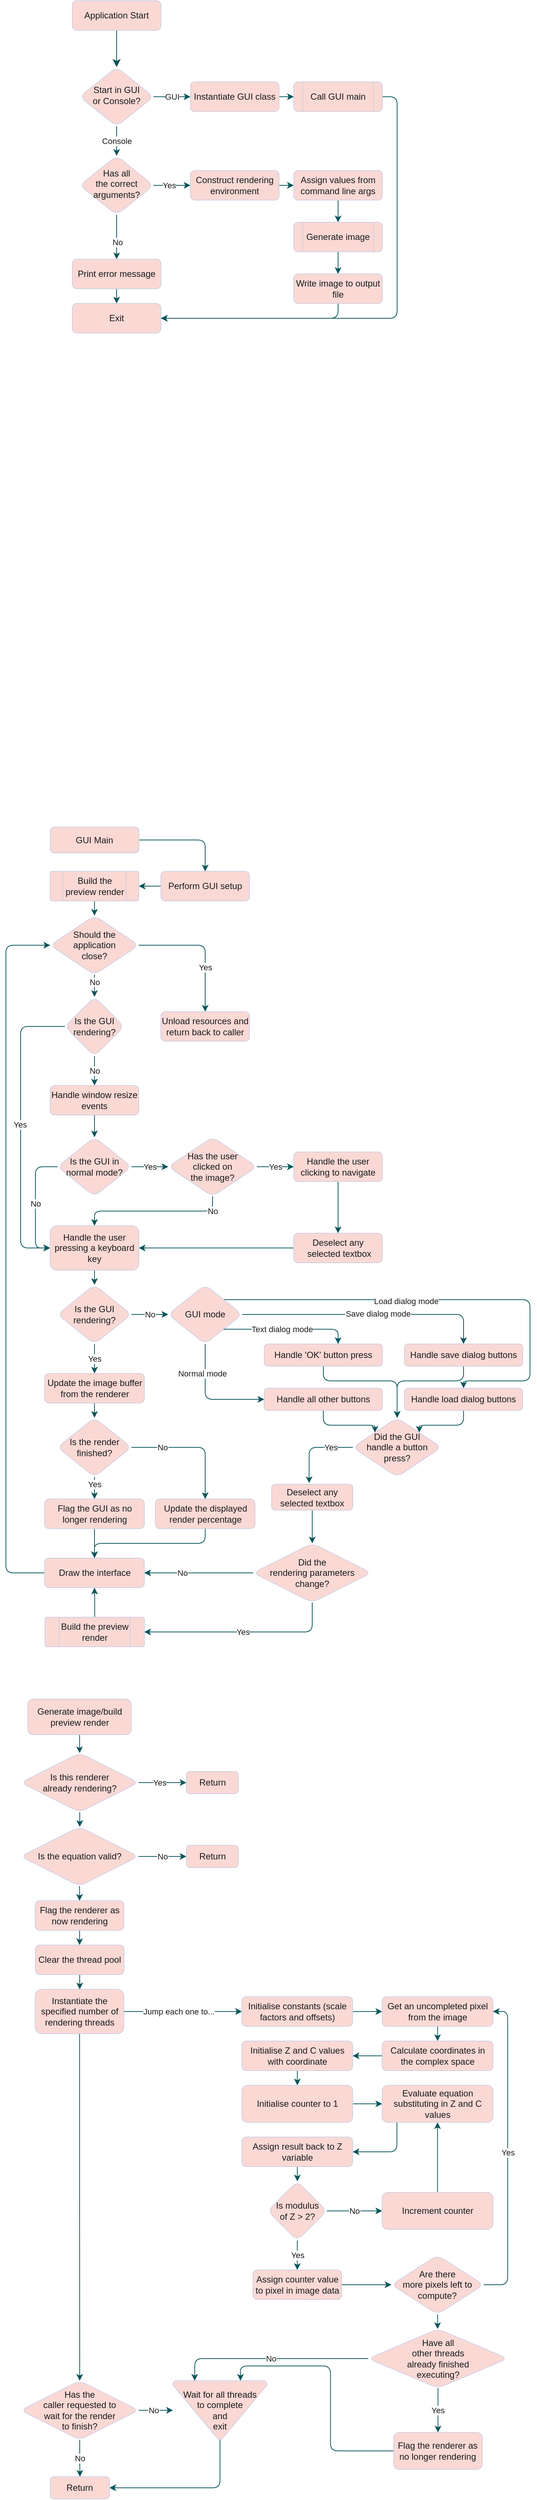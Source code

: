 <mxfile version="16.5.1" type="device"><diagram id="C5RBs43oDa-KdzZeNtuy" name="Page-1"><mxGraphModel dx="2004" dy="1704" grid="1" gridSize="10" guides="1" tooltips="1" connect="1" arrows="1" fold="1" page="1" pageScale="1" pageWidth="827" pageHeight="1169" math="0" shadow="0"><root><mxCell id="WIyWlLk6GJQsqaUBKTNV-0"/><mxCell id="WIyWlLk6GJQsqaUBKTNV-1" parent="WIyWlLk6GJQsqaUBKTNV-0"/><mxCell id="WIyWlLk6GJQsqaUBKTNV-2" value="" style="rounded=1;html=1;jettySize=auto;orthogonalLoop=1;fontSize=11;endArrow=classic;endFill=1;endSize=8;strokeWidth=1;shadow=0;labelBackgroundColor=none;edgeStyle=orthogonalEdgeStyle;strokeColor=#09555B;fontColor=#1A1A1A;" parent="WIyWlLk6GJQsqaUBKTNV-1" source="WIyWlLk6GJQsqaUBKTNV-3" target="WIyWlLk6GJQsqaUBKTNV-6" edge="1"><mxGeometry relative="1" as="geometry"/></mxCell><mxCell id="WIyWlLk6GJQsqaUBKTNV-3" value="Application Start" style="rounded=1;whiteSpace=wrap;html=1;fontSize=12;glass=0;strokeWidth=1;shadow=0;fillColor=#FAD9D5;strokeColor=#D0CEE2;fontColor=#1A1A1A;" parent="WIyWlLk6GJQsqaUBKTNV-1" vertex="1"><mxGeometry x="160" y="80" width="120" height="40" as="geometry"/></mxCell><mxCell id="x-4yM3eB0JK75DPWQxUd-196" value="Console" style="edgeStyle=orthogonalEdgeStyle;rounded=1;orthogonalLoop=1;jettySize=auto;html=1;fontColor=#1A1A1A;endArrow=classic;endFill=1;strokeColor=#09555B;" edge="1" parent="WIyWlLk6GJQsqaUBKTNV-1" source="WIyWlLk6GJQsqaUBKTNV-6" target="WIyWlLk6GJQsqaUBKTNV-10"><mxGeometry relative="1" as="geometry"/></mxCell><mxCell id="x-4yM3eB0JK75DPWQxUd-197" value="GUI" style="edgeStyle=orthogonalEdgeStyle;rounded=1;orthogonalLoop=1;jettySize=auto;html=1;fontColor=#1A1A1A;endArrow=classic;endFill=1;strokeColor=#09555B;" edge="1" parent="WIyWlLk6GJQsqaUBKTNV-1" source="WIyWlLk6GJQsqaUBKTNV-6" target="WIyWlLk6GJQsqaUBKTNV-7"><mxGeometry relative="1" as="geometry"/></mxCell><mxCell id="WIyWlLk6GJQsqaUBKTNV-6" value="Start in GUI&lt;br&gt;or Console?" style="rhombus;whiteSpace=wrap;html=1;shadow=0;fontFamily=Helvetica;fontSize=12;align=center;strokeWidth=1;spacing=6;spacingTop=-4;fillColor=#FAD9D5;strokeColor=#D0CEE2;fontColor=#1A1A1A;rounded=1;" parent="WIyWlLk6GJQsqaUBKTNV-1" vertex="1"><mxGeometry x="170" y="170" width="100" height="80" as="geometry"/></mxCell><mxCell id="5saQnNZ15889GfvvJSTu-20" value="" style="edgeStyle=orthogonalEdgeStyle;rounded=1;orthogonalLoop=1;jettySize=auto;html=1;strokeColor=#09555B;fontColor=#1A1A1A;" parent="WIyWlLk6GJQsqaUBKTNV-1" source="WIyWlLk6GJQsqaUBKTNV-7" target="5saQnNZ15889GfvvJSTu-17" edge="1"><mxGeometry relative="1" as="geometry"/></mxCell><mxCell id="WIyWlLk6GJQsqaUBKTNV-7" value="Instantiate GUI class" style="rounded=1;whiteSpace=wrap;html=1;fontSize=12;glass=0;strokeWidth=1;shadow=0;fillColor=#FAD9D5;strokeColor=#D0CEE2;fontColor=#1A1A1A;" parent="WIyWlLk6GJQsqaUBKTNV-1" vertex="1"><mxGeometry x="320" y="190" width="120" height="40" as="geometry"/></mxCell><mxCell id="x-4yM3eB0JK75DPWQxUd-198" value="" style="edgeStyle=orthogonalEdgeStyle;rounded=1;orthogonalLoop=1;jettySize=auto;html=1;fontColor=#1A1A1A;endArrow=classic;endFill=1;strokeColor=#09555B;" edge="1" parent="WIyWlLk6GJQsqaUBKTNV-1" source="WIyWlLk6GJQsqaUBKTNV-10" target="WIyWlLk6GJQsqaUBKTNV-12"><mxGeometry relative="1" as="geometry"/></mxCell><mxCell id="x-4yM3eB0JK75DPWQxUd-199" value="Yes" style="edgeLabel;html=1;align=center;verticalAlign=middle;resizable=0;points=[];fontColor=#1A1A1A;" vertex="1" connectable="0" parent="x-4yM3eB0JK75DPWQxUd-198"><mxGeometry x="-0.336" y="-1" relative="1" as="geometry"><mxPoint x="4" y="-1" as="offset"/></mxGeometry></mxCell><mxCell id="x-4yM3eB0JK75DPWQxUd-200" value="" style="edgeStyle=orthogonalEdgeStyle;rounded=1;orthogonalLoop=1;jettySize=auto;html=1;fontColor=#1A1A1A;endArrow=classic;endFill=1;strokeColor=#09555B;" edge="1" parent="WIyWlLk6GJQsqaUBKTNV-1" source="WIyWlLk6GJQsqaUBKTNV-10" target="WIyWlLk6GJQsqaUBKTNV-11"><mxGeometry relative="1" as="geometry"/></mxCell><mxCell id="x-4yM3eB0JK75DPWQxUd-201" value="No" style="edgeLabel;html=1;align=center;verticalAlign=middle;resizable=0;points=[];fontColor=#1A1A1A;" vertex="1" connectable="0" parent="x-4yM3eB0JK75DPWQxUd-200"><mxGeometry x="0.223" y="1" relative="1" as="geometry"><mxPoint as="offset"/></mxGeometry></mxCell><mxCell id="WIyWlLk6GJQsqaUBKTNV-10" value="Has all &lt;br&gt;the correct arguments?" style="rhombus;whiteSpace=wrap;html=1;shadow=0;fontFamily=Helvetica;fontSize=12;align=center;strokeWidth=1;spacing=6;spacingTop=-4;fillColor=#FAD9D5;strokeColor=#D0CEE2;fontColor=#1A1A1A;rounded=1;" parent="WIyWlLk6GJQsqaUBKTNV-1" vertex="1"><mxGeometry x="170" y="290" width="100" height="80" as="geometry"/></mxCell><mxCell id="5saQnNZ15889GfvvJSTu-1" value="" style="edgeStyle=orthogonalEdgeStyle;rounded=1;orthogonalLoop=1;jettySize=auto;html=1;strokeColor=#09555B;fontColor=#1A1A1A;" parent="WIyWlLk6GJQsqaUBKTNV-1" source="WIyWlLk6GJQsqaUBKTNV-11" target="5saQnNZ15889GfvvJSTu-0" edge="1"><mxGeometry relative="1" as="geometry"/></mxCell><mxCell id="WIyWlLk6GJQsqaUBKTNV-11" value="Print error message" style="rounded=1;whiteSpace=wrap;html=1;fontSize=12;glass=0;strokeWidth=1;shadow=0;fillColor=#FAD9D5;strokeColor=#D0CEE2;fontColor=#1A1A1A;" parent="WIyWlLk6GJQsqaUBKTNV-1" vertex="1"><mxGeometry x="160" y="430" width="120" height="40" as="geometry"/></mxCell><mxCell id="5saQnNZ15889GfvvJSTu-8" value="" style="edgeStyle=orthogonalEdgeStyle;rounded=1;orthogonalLoop=1;jettySize=auto;html=1;strokeColor=#09555B;fontColor=#1A1A1A;" parent="WIyWlLk6GJQsqaUBKTNV-1" source="WIyWlLk6GJQsqaUBKTNV-12" target="5saQnNZ15889GfvvJSTu-7" edge="1"><mxGeometry relative="1" as="geometry"/></mxCell><mxCell id="WIyWlLk6GJQsqaUBKTNV-12" value="Construct rendering environment" style="rounded=1;whiteSpace=wrap;html=1;fontSize=12;glass=0;strokeWidth=1;shadow=0;fillColor=#FAD9D5;strokeColor=#D0CEE2;fontColor=#1A1A1A;" parent="WIyWlLk6GJQsqaUBKTNV-1" vertex="1"><mxGeometry x="320" y="310" width="120" height="40" as="geometry"/></mxCell><mxCell id="5saQnNZ15889GfvvJSTu-0" value="Exit" style="rounded=1;whiteSpace=wrap;html=1;fontSize=12;glass=0;strokeWidth=1;shadow=0;fillColor=#FAD9D5;strokeColor=#D0CEE2;fontColor=#1A1A1A;" parent="WIyWlLk6GJQsqaUBKTNV-1" vertex="1"><mxGeometry x="160" y="490" width="120" height="40" as="geometry"/></mxCell><mxCell id="5saQnNZ15889GfvvJSTu-11" value="" style="edgeStyle=orthogonalEdgeStyle;rounded=1;orthogonalLoop=1;jettySize=auto;html=1;entryX=0.5;entryY=0;entryDx=0;entryDy=0;strokeColor=#09555B;fontColor=#1A1A1A;" parent="WIyWlLk6GJQsqaUBKTNV-1" source="5saQnNZ15889GfvvJSTu-7" target="5saQnNZ15889GfvvJSTu-15" edge="1"><mxGeometry relative="1" as="geometry"><mxPoint x="520" y="370" as="targetPoint"/></mxGeometry></mxCell><mxCell id="5saQnNZ15889GfvvJSTu-7" value="Assign values from command line args" style="rounded=1;whiteSpace=wrap;html=1;fontSize=12;glass=0;strokeWidth=1;shadow=0;fillColor=#FAD9D5;strokeColor=#D0CEE2;fontColor=#1A1A1A;" parent="WIyWlLk6GJQsqaUBKTNV-1" vertex="1"><mxGeometry x="460" y="310" width="120" height="40" as="geometry"/></mxCell><mxCell id="5saQnNZ15889GfvvJSTu-13" value="" style="edgeStyle=orthogonalEdgeStyle;rounded=1;orthogonalLoop=1;jettySize=auto;html=1;exitX=0.5;exitY=1;exitDx=0;exitDy=0;strokeColor=#09555B;fontColor=#1A1A1A;" parent="WIyWlLk6GJQsqaUBKTNV-1" source="5saQnNZ15889GfvvJSTu-15" target="5saQnNZ15889GfvvJSTu-12" edge="1"><mxGeometry relative="1" as="geometry"><mxPoint x="550" y="440" as="sourcePoint"/></mxGeometry></mxCell><mxCell id="5saQnNZ15889GfvvJSTu-14" style="edgeStyle=orthogonalEdgeStyle;rounded=1;orthogonalLoop=1;jettySize=auto;html=1;entryX=1;entryY=0.5;entryDx=0;entryDy=0;strokeColor=#09555B;fontColor=#1A1A1A;" parent="WIyWlLk6GJQsqaUBKTNV-1" source="5saQnNZ15889GfvvJSTu-12" target="5saQnNZ15889GfvvJSTu-0" edge="1"><mxGeometry relative="1" as="geometry"><Array as="points"><mxPoint x="520" y="510"/></Array></mxGeometry></mxCell><mxCell id="5saQnNZ15889GfvvJSTu-12" value="Write image to output file" style="rounded=1;whiteSpace=wrap;html=1;fontSize=12;glass=0;strokeWidth=1;shadow=0;fillColor=#FAD9D5;strokeColor=#D0CEE2;fontColor=#1A1A1A;" parent="WIyWlLk6GJQsqaUBKTNV-1" vertex="1"><mxGeometry x="460" y="450" width="120" height="40" as="geometry"/></mxCell><mxCell id="5saQnNZ15889GfvvJSTu-15" value="Generate image" style="shape=process;whiteSpace=wrap;html=1;backgroundOutline=1;fillColor=#FAD9D5;strokeColor=#D0CEE2;fontColor=#1A1A1A;rounded=1;" parent="WIyWlLk6GJQsqaUBKTNV-1" vertex="1"><mxGeometry x="460" y="380" width="120" height="40" as="geometry"/></mxCell><mxCell id="5saQnNZ15889GfvvJSTu-21" style="edgeStyle=orthogonalEdgeStyle;rounded=1;orthogonalLoop=1;jettySize=auto;html=1;entryX=1;entryY=0.5;entryDx=0;entryDy=0;strokeColor=#09555B;fontColor=#1A1A1A;" parent="WIyWlLk6GJQsqaUBKTNV-1" source="5saQnNZ15889GfvvJSTu-17" target="5saQnNZ15889GfvvJSTu-0" edge="1"><mxGeometry relative="1" as="geometry"><Array as="points"><mxPoint x="600" y="210"/><mxPoint x="600" y="510"/></Array></mxGeometry></mxCell><mxCell id="5saQnNZ15889GfvvJSTu-17" value="Call GUI main" style="shape=process;whiteSpace=wrap;html=1;backgroundOutline=1;fillColor=#FAD9D5;strokeColor=#D0CEE2;fontColor=#1A1A1A;rounded=1;" parent="WIyWlLk6GJQsqaUBKTNV-1" vertex="1"><mxGeometry x="460" y="190" width="120" height="40" as="geometry"/></mxCell><mxCell id="x-4yM3eB0JK75DPWQxUd-4" value="" style="edgeStyle=orthogonalEdgeStyle;rounded=1;orthogonalLoop=1;jettySize=auto;html=1;strokeColor=#09555B;fontColor=#1A1A1A;" edge="1" parent="WIyWlLk6GJQsqaUBKTNV-1" source="x-4yM3eB0JK75DPWQxUd-0" target="x-4yM3eB0JK75DPWQxUd-3"><mxGeometry relative="1" as="geometry"/></mxCell><mxCell id="x-4yM3eB0JK75DPWQxUd-0" value="GUI Main" style="rounded=1;whiteSpace=wrap;html=1;fillColor=#FAD9D5;strokeColor=#D0CEE2;fontColor=#1A1A1A;" vertex="1" parent="WIyWlLk6GJQsqaUBKTNV-1"><mxGeometry x="130.25" y="1199" width="120" height="35" as="geometry"/></mxCell><mxCell id="x-4yM3eB0JK75DPWQxUd-7" value="" style="edgeStyle=orthogonalEdgeStyle;rounded=1;orthogonalLoop=1;jettySize=auto;html=1;strokeColor=#09555B;fontColor=#1A1A1A;entryX=1;entryY=0.5;entryDx=0;entryDy=0;" edge="1" parent="WIyWlLk6GJQsqaUBKTNV-1" source="x-4yM3eB0JK75DPWQxUd-3" target="x-4yM3eB0JK75DPWQxUd-113"><mxGeometry relative="1" as="geometry"><Array as="points"/></mxGeometry></mxCell><mxCell id="x-4yM3eB0JK75DPWQxUd-3" value="Perform GUI setup" style="rounded=1;whiteSpace=wrap;html=1;fillColor=#FAD9D5;strokeColor=#D0CEE2;fontColor=#1A1A1A;" vertex="1" parent="WIyWlLk6GJQsqaUBKTNV-1"><mxGeometry x="280" y="1259" width="120" height="40" as="geometry"/></mxCell><mxCell id="x-4yM3eB0JK75DPWQxUd-17" value="" style="edgeStyle=orthogonalEdgeStyle;rounded=1;orthogonalLoop=1;jettySize=auto;html=1;strokeColor=#09555B;fontColor=#1A1A1A;" edge="1" parent="WIyWlLk6GJQsqaUBKTNV-1" source="x-4yM3eB0JK75DPWQxUd-13" target="x-4yM3eB0JK75DPWQxUd-16"><mxGeometry relative="1" as="geometry"/></mxCell><mxCell id="x-4yM3eB0JK75DPWQxUd-18" value="Yes" style="edgeLabel;html=1;align=center;verticalAlign=middle;resizable=0;points=[];fontColor=#1A1A1A;rounded=1;" vertex="1" connectable="0" parent="x-4yM3eB0JK75DPWQxUd-17"><mxGeometry x="0.334" relative="1" as="geometry"><mxPoint as="offset"/></mxGeometry></mxCell><mxCell id="x-4yM3eB0JK75DPWQxUd-21" style="edgeStyle=orthogonalEdgeStyle;rounded=1;orthogonalLoop=1;jettySize=auto;html=1;entryX=0.5;entryY=0;entryDx=0;entryDy=0;strokeColor=#09555B;fontColor=#1A1A1A;" edge="1" parent="WIyWlLk6GJQsqaUBKTNV-1" source="x-4yM3eB0JK75DPWQxUd-13" target="x-4yM3eB0JK75DPWQxUd-26"><mxGeometry relative="1" as="geometry"><mxPoint x="190" y="1439.0" as="targetPoint"/></mxGeometry></mxCell><mxCell id="x-4yM3eB0JK75DPWQxUd-22" value="No" style="edgeLabel;html=1;align=center;verticalAlign=middle;resizable=0;points=[];fontColor=#1A1A1A;rounded=1;" vertex="1" connectable="0" parent="x-4yM3eB0JK75DPWQxUd-21"><mxGeometry x="0.356" y="-1" relative="1" as="geometry"><mxPoint x="1" y="-4" as="offset"/></mxGeometry></mxCell><mxCell id="x-4yM3eB0JK75DPWQxUd-13" value="Should the &lt;br&gt;application &lt;br&gt;close?" style="rhombus;whiteSpace=wrap;html=1;fillColor=#FAD9D5;strokeColor=#D0CEE2;fontColor=#1A1A1A;rounded=1;" vertex="1" parent="WIyWlLk6GJQsqaUBKTNV-1"><mxGeometry x="130" y="1319" width="120" height="80" as="geometry"/></mxCell><mxCell id="x-4yM3eB0JK75DPWQxUd-16" value="Unload resources and return back to caller" style="rounded=1;whiteSpace=wrap;html=1;fillColor=#FAD9D5;strokeColor=#D0CEE2;fontColor=#1A1A1A;" vertex="1" parent="WIyWlLk6GJQsqaUBKTNV-1"><mxGeometry x="280" y="1449" width="120" height="40" as="geometry"/></mxCell><mxCell id="x-4yM3eB0JK75DPWQxUd-30" value="No" style="edgeStyle=orthogonalEdgeStyle;rounded=1;orthogonalLoop=1;jettySize=auto;html=1;entryX=0.5;entryY=0;entryDx=0;entryDy=0;strokeColor=#09555B;fontColor=#1A1A1A;" edge="1" parent="WIyWlLk6GJQsqaUBKTNV-1" source="x-4yM3eB0JK75DPWQxUd-26" target="x-4yM3eB0JK75DPWQxUd-100"><mxGeometry relative="1" as="geometry"/></mxCell><mxCell id="x-4yM3eB0JK75DPWQxUd-44" style="edgeStyle=orthogonalEdgeStyle;rounded=1;orthogonalLoop=1;jettySize=auto;html=1;entryX=0;entryY=0.5;entryDx=0;entryDy=0;strokeColor=#09555B;fontColor=#1A1A1A;" edge="1" parent="WIyWlLk6GJQsqaUBKTNV-1" source="x-4yM3eB0JK75DPWQxUd-26" target="x-4yM3eB0JK75DPWQxUd-40"><mxGeometry relative="1" as="geometry"><Array as="points"><mxPoint x="90" y="1469"/><mxPoint x="90" y="1769"/></Array></mxGeometry></mxCell><mxCell id="x-4yM3eB0JK75DPWQxUd-45" value="Yes" style="edgeLabel;html=1;align=center;verticalAlign=middle;resizable=0;points=[];fontColor=#1A1A1A;rounded=1;" vertex="1" connectable="0" parent="x-4yM3eB0JK75DPWQxUd-44"><mxGeometry x="-0.034" y="-1" relative="1" as="geometry"><mxPoint as="offset"/></mxGeometry></mxCell><mxCell id="x-4yM3eB0JK75DPWQxUd-26" value="Is the GUI rendering?" style="rhombus;whiteSpace=wrap;html=1;fillColor=#FAD9D5;strokeColor=#D0CEE2;fontColor=#1A1A1A;rounded=1;" vertex="1" parent="WIyWlLk6GJQsqaUBKTNV-1"><mxGeometry x="150" y="1429" width="80" height="80" as="geometry"/></mxCell><mxCell id="x-4yM3eB0JK75DPWQxUd-32" value="Yes" style="edgeStyle=orthogonalEdgeStyle;rounded=1;orthogonalLoop=1;jettySize=auto;html=1;entryX=0;entryY=0.5;entryDx=0;entryDy=0;strokeColor=#09555B;fontColor=#1A1A1A;" edge="1" parent="WIyWlLk6GJQsqaUBKTNV-1" source="x-4yM3eB0JK75DPWQxUd-29" target="x-4yM3eB0JK75DPWQxUd-36"><mxGeometry relative="1" as="geometry"><mxPoint as="offset"/></mxGeometry></mxCell><mxCell id="x-4yM3eB0JK75DPWQxUd-43" value="No" style="edgeStyle=orthogonalEdgeStyle;rounded=1;orthogonalLoop=1;jettySize=auto;html=1;entryX=0;entryY=0.5;entryDx=0;entryDy=0;strokeColor=#09555B;fontColor=#1A1A1A;" edge="1" parent="WIyWlLk6GJQsqaUBKTNV-1" source="x-4yM3eB0JK75DPWQxUd-29" target="x-4yM3eB0JK75DPWQxUd-40"><mxGeometry relative="1" as="geometry"><Array as="points"><mxPoint x="110" y="1659"/><mxPoint x="110" y="1769"/></Array></mxGeometry></mxCell><mxCell id="x-4yM3eB0JK75DPWQxUd-29" value="Is the GUI in normal mode?" style="rhombus;whiteSpace=wrap;html=1;fillColor=#FAD9D5;strokeColor=#D0CEE2;fontColor=#1A1A1A;rounded=1;" vertex="1" parent="WIyWlLk6GJQsqaUBKTNV-1"><mxGeometry x="140" y="1619" width="100" height="80" as="geometry"/></mxCell><mxCell id="x-4yM3eB0JK75DPWQxUd-35" value="" style="edgeStyle=orthogonalEdgeStyle;rounded=1;orthogonalLoop=1;jettySize=auto;html=1;strokeColor=#09555B;fontColor=#1A1A1A;" edge="1" parent="WIyWlLk6GJQsqaUBKTNV-1" source="x-4yM3eB0JK75DPWQxUd-31" target="x-4yM3eB0JK75DPWQxUd-34"><mxGeometry relative="1" as="geometry"/></mxCell><mxCell id="x-4yM3eB0JK75DPWQxUd-31" value="Handle the user clicking to navigate" style="rounded=1;whiteSpace=wrap;html=1;fillColor=#FAD9D5;strokeColor=#D0CEE2;fontColor=#1A1A1A;" vertex="1" parent="WIyWlLk6GJQsqaUBKTNV-1"><mxGeometry x="460" y="1639" width="120" height="40" as="geometry"/></mxCell><mxCell id="x-4yM3eB0JK75DPWQxUd-41" value="" style="edgeStyle=orthogonalEdgeStyle;rounded=1;orthogonalLoop=1;jettySize=auto;html=1;strokeColor=#09555B;fontColor=#1A1A1A;" edge="1" parent="WIyWlLk6GJQsqaUBKTNV-1" source="x-4yM3eB0JK75DPWQxUd-34" target="x-4yM3eB0JK75DPWQxUd-40"><mxGeometry relative="1" as="geometry"><Array as="points"><mxPoint x="420" y="1769"/><mxPoint x="420" y="1769"/></Array></mxGeometry></mxCell><mxCell id="x-4yM3eB0JK75DPWQxUd-34" value="Deselect any&lt;br&gt;&amp;nbsp;selected textbox" style="rounded=1;whiteSpace=wrap;html=1;fillColor=#FAD9D5;strokeColor=#D0CEE2;fontColor=#1A1A1A;" vertex="1" parent="WIyWlLk6GJQsqaUBKTNV-1"><mxGeometry x="460" y="1749" width="120" height="40" as="geometry"/></mxCell><mxCell id="x-4yM3eB0JK75DPWQxUd-38" value="Yes" style="edgeStyle=orthogonalEdgeStyle;rounded=1;orthogonalLoop=1;jettySize=auto;html=1;entryX=0;entryY=0.5;entryDx=0;entryDy=0;strokeColor=#09555B;fontColor=#1A1A1A;" edge="1" parent="WIyWlLk6GJQsqaUBKTNV-1" source="x-4yM3eB0JK75DPWQxUd-36" target="x-4yM3eB0JK75DPWQxUd-31"><mxGeometry relative="1" as="geometry"><mxPoint x="340" y="1739" as="targetPoint"/></mxGeometry></mxCell><mxCell id="x-4yM3eB0JK75DPWQxUd-42" value="No" style="edgeStyle=orthogonalEdgeStyle;rounded=1;orthogonalLoop=1;jettySize=auto;html=1;strokeColor=#09555B;fontColor=#1A1A1A;" edge="1" parent="WIyWlLk6GJQsqaUBKTNV-1" source="x-4yM3eB0JK75DPWQxUd-36" target="x-4yM3eB0JK75DPWQxUd-40"><mxGeometry x="-0.8" relative="1" as="geometry"><Array as="points"><mxPoint x="350" y="1719"/><mxPoint x="190" y="1719"/></Array><mxPoint as="offset"/></mxGeometry></mxCell><mxCell id="x-4yM3eB0JK75DPWQxUd-36" value="Has the user &lt;br&gt;clicked on &lt;br&gt;the image?" style="rhombus;whiteSpace=wrap;html=1;fillColor=#FAD9D5;strokeColor=#D0CEE2;fontColor=#1A1A1A;rounded=1;" vertex="1" parent="WIyWlLk6GJQsqaUBKTNV-1"><mxGeometry x="290" y="1619" width="120" height="80" as="geometry"/></mxCell><mxCell id="x-4yM3eB0JK75DPWQxUd-57" style="edgeStyle=orthogonalEdgeStyle;rounded=1;orthogonalLoop=1;jettySize=auto;html=1;strokeColor=#09555B;fontColor=#1A1A1A;" edge="1" parent="WIyWlLk6GJQsqaUBKTNV-1" source="x-4yM3eB0JK75DPWQxUd-40" target="x-4yM3eB0JK75DPWQxUd-56"><mxGeometry relative="1" as="geometry"/></mxCell><mxCell id="x-4yM3eB0JK75DPWQxUd-40" value="Handle the user pressing a keyboard key" style="whiteSpace=wrap;html=1;rounded=1;fillColor=#FAD9D5;strokeColor=#D0CEE2;fontColor=#1A1A1A;" vertex="1" parent="WIyWlLk6GJQsqaUBKTNV-1"><mxGeometry x="130" y="1739" width="120" height="60" as="geometry"/></mxCell><mxCell id="x-4yM3eB0JK75DPWQxUd-62" style="edgeStyle=orthogonalEdgeStyle;rounded=1;orthogonalLoop=1;jettySize=auto;html=1;exitX=1;exitY=0.5;exitDx=0;exitDy=0;entryX=0.5;entryY=0;entryDx=0;entryDy=0;strokeColor=#09555B;fontColor=#1A1A1A;" edge="1" parent="WIyWlLk6GJQsqaUBKTNV-1" source="x-4yM3eB0JK75DPWQxUd-46" target="x-4yM3eB0JK75DPWQxUd-59"><mxGeometry relative="1" as="geometry"/></mxCell><mxCell id="x-4yM3eB0JK75DPWQxUd-63" value="Save dialog mode" style="edgeLabel;html=1;align=center;verticalAlign=middle;resizable=0;points=[];fontColor=#1A1A1A;rounded=1;" vertex="1" connectable="0" parent="x-4yM3eB0JK75DPWQxUd-62"><mxGeometry x="0.08" y="1" relative="1" as="geometry"><mxPoint as="offset"/></mxGeometry></mxCell><mxCell id="x-4yM3eB0JK75DPWQxUd-67" style="edgeStyle=orthogonalEdgeStyle;rounded=1;orthogonalLoop=1;jettySize=auto;html=1;entryX=0;entryY=0.5;entryDx=0;entryDy=0;strokeColor=#09555B;fontColor=#1A1A1A;" edge="1" parent="WIyWlLk6GJQsqaUBKTNV-1" source="x-4yM3eB0JK75DPWQxUd-46" target="x-4yM3eB0JK75DPWQxUd-61"><mxGeometry relative="1" as="geometry"><Array as="points"><mxPoint x="340" y="1974"/></Array></mxGeometry></mxCell><mxCell id="x-4yM3eB0JK75DPWQxUd-68" value="Normal mode" style="edgeLabel;html=1;align=center;verticalAlign=middle;resizable=0;points=[];fontColor=#1A1A1A;rounded=1;" vertex="1" connectable="0" parent="x-4yM3eB0JK75DPWQxUd-67"><mxGeometry x="0.001" y="3" relative="1" as="geometry"><mxPoint x="-7" y="-32" as="offset"/></mxGeometry></mxCell><mxCell id="x-4yM3eB0JK75DPWQxUd-69" style="edgeStyle=orthogonalEdgeStyle;rounded=1;orthogonalLoop=1;jettySize=auto;html=1;exitX=1;exitY=0;exitDx=0;exitDy=0;entryX=0.5;entryY=0;entryDx=0;entryDy=0;strokeColor=#09555B;fontColor=#1A1A1A;" edge="1" parent="WIyWlLk6GJQsqaUBKTNV-1" source="x-4yM3eB0JK75DPWQxUd-46" target="x-4yM3eB0JK75DPWQxUd-60"><mxGeometry relative="1" as="geometry"><Array as="points"><mxPoint x="780" y="1839"/><mxPoint x="780" y="1949"/><mxPoint x="690" y="1949"/></Array></mxGeometry></mxCell><mxCell id="x-4yM3eB0JK75DPWQxUd-70" value="Load dialog mode" style="edgeLabel;html=1;align=center;verticalAlign=middle;resizable=0;points=[];fontColor=#1A1A1A;rounded=1;" vertex="1" connectable="0" parent="x-4yM3eB0JK75DPWQxUd-69"><mxGeometry x="-0.21" y="-2" relative="1" as="geometry"><mxPoint as="offset"/></mxGeometry></mxCell><mxCell id="x-4yM3eB0JK75DPWQxUd-46" value="GUI mode" style="rhombus;whiteSpace=wrap;html=1;fillColor=#FAD9D5;strokeColor=#D0CEE2;fontColor=#1A1A1A;rounded=1;" vertex="1" parent="WIyWlLk6GJQsqaUBKTNV-1"><mxGeometry x="290" y="1819" width="100" height="80" as="geometry"/></mxCell><mxCell id="x-4yM3eB0JK75DPWQxUd-72" style="edgeStyle=orthogonalEdgeStyle;rounded=1;orthogonalLoop=1;jettySize=auto;html=1;entryX=0.5;entryY=0;entryDx=0;entryDy=0;strokeColor=#09555B;fontColor=#1A1A1A;" edge="1" parent="WIyWlLk6GJQsqaUBKTNV-1" source="x-4yM3eB0JK75DPWQxUd-51" target="x-4yM3eB0JK75DPWQxUd-71"><mxGeometry relative="1" as="geometry"><Array as="points"><mxPoint x="500" y="1949"/><mxPoint x="600" y="1949"/></Array></mxGeometry></mxCell><mxCell id="x-4yM3eB0JK75DPWQxUd-51" value="Handle 'OK' button press" style="rounded=1;whiteSpace=wrap;html=1;fillColor=#FAD9D5;strokeColor=#D0CEE2;fontColor=#1A1A1A;" vertex="1" parent="WIyWlLk6GJQsqaUBKTNV-1"><mxGeometry x="420" y="1899" width="160" height="30" as="geometry"/></mxCell><mxCell id="x-4yM3eB0JK75DPWQxUd-52" value="" style="edgeStyle=orthogonalEdgeStyle;rounded=1;orthogonalLoop=1;jettySize=auto;html=1;exitX=1;exitY=1;exitDx=0;exitDy=0;strokeColor=#09555B;fontColor=#1A1A1A;" edge="1" parent="WIyWlLk6GJQsqaUBKTNV-1" source="x-4yM3eB0JK75DPWQxUd-46" target="x-4yM3eB0JK75DPWQxUd-51"><mxGeometry relative="1" as="geometry"><Array as="points"><mxPoint x="520" y="1879"/></Array></mxGeometry></mxCell><mxCell id="x-4yM3eB0JK75DPWQxUd-53" value="Text dialog mode" style="edgeLabel;html=1;align=center;verticalAlign=middle;resizable=0;points=[];fontColor=#1A1A1A;rounded=1;" vertex="1" connectable="0" parent="x-4yM3eB0JK75DPWQxUd-52"><mxGeometry x="0.202" relative="1" as="geometry"><mxPoint x="-26" as="offset"/></mxGeometry></mxCell><mxCell id="x-4yM3eB0JK75DPWQxUd-58" value="No" style="edgeStyle=orthogonalEdgeStyle;rounded=1;orthogonalLoop=1;jettySize=auto;html=1;entryX=0;entryY=0.5;entryDx=0;entryDy=0;exitX=1;exitY=0.5;exitDx=0;exitDy=0;strokeColor=#09555B;fontColor=#1A1A1A;" edge="1" parent="WIyWlLk6GJQsqaUBKTNV-1" source="x-4yM3eB0JK75DPWQxUd-56" target="x-4yM3eB0JK75DPWQxUd-46"><mxGeometry relative="1" as="geometry"><Array as="points"><mxPoint x="270" y="1859"/><mxPoint x="270" y="1859"/></Array></mxGeometry></mxCell><mxCell id="x-4yM3eB0JK75DPWQxUd-82" value="Yes" style="edgeStyle=orthogonalEdgeStyle;rounded=1;orthogonalLoop=1;jettySize=auto;html=1;entryX=0.5;entryY=0;entryDx=0;entryDy=0;strokeColor=#09555B;fontColor=#1A1A1A;" edge="1" parent="WIyWlLk6GJQsqaUBKTNV-1" source="x-4yM3eB0JK75DPWQxUd-56" target="x-4yM3eB0JK75DPWQxUd-81"><mxGeometry relative="1" as="geometry"/></mxCell><mxCell id="x-4yM3eB0JK75DPWQxUd-56" value="Is the GUI rendering?" style="rhombus;whiteSpace=wrap;html=1;fillColor=#FAD9D5;strokeColor=#D0CEE2;fontColor=#1A1A1A;rounded=1;" vertex="1" parent="WIyWlLk6GJQsqaUBKTNV-1"><mxGeometry x="140" y="1819" width="100" height="80" as="geometry"/></mxCell><mxCell id="x-4yM3eB0JK75DPWQxUd-73" style="edgeStyle=orthogonalEdgeStyle;rounded=1;orthogonalLoop=1;jettySize=auto;html=1;entryX=0.5;entryY=0;entryDx=0;entryDy=0;strokeColor=#09555B;fontColor=#1A1A1A;" edge="1" parent="WIyWlLk6GJQsqaUBKTNV-1" source="x-4yM3eB0JK75DPWQxUd-59" target="x-4yM3eB0JK75DPWQxUd-71"><mxGeometry relative="1" as="geometry"><Array as="points"><mxPoint x="690" y="1949"/><mxPoint x="600" y="1949"/></Array></mxGeometry></mxCell><mxCell id="x-4yM3eB0JK75DPWQxUd-59" value="Handle save dialog buttons" style="rounded=1;whiteSpace=wrap;html=1;fillColor=#FAD9D5;strokeColor=#D0CEE2;fontColor=#1A1A1A;" vertex="1" parent="WIyWlLk6GJQsqaUBKTNV-1"><mxGeometry x="610" y="1899" width="160" height="30" as="geometry"/></mxCell><mxCell id="x-4yM3eB0JK75DPWQxUd-75" style="edgeStyle=orthogonalEdgeStyle;rounded=1;orthogonalLoop=1;jettySize=auto;html=1;entryX=1;entryY=0;entryDx=0;entryDy=0;strokeColor=#09555B;fontColor=#1A1A1A;" edge="1" parent="WIyWlLk6GJQsqaUBKTNV-1" source="x-4yM3eB0JK75DPWQxUd-60" target="x-4yM3eB0JK75DPWQxUd-71"><mxGeometry relative="1" as="geometry"/></mxCell><mxCell id="x-4yM3eB0JK75DPWQxUd-60" value="Handle load dialog buttons" style="rounded=1;whiteSpace=wrap;html=1;fillColor=#FAD9D5;strokeColor=#D0CEE2;fontColor=#1A1A1A;" vertex="1" parent="WIyWlLk6GJQsqaUBKTNV-1"><mxGeometry x="610" y="1959" width="160" height="30" as="geometry"/></mxCell><mxCell id="x-4yM3eB0JK75DPWQxUd-74" style="edgeStyle=orthogonalEdgeStyle;rounded=1;orthogonalLoop=1;jettySize=auto;html=1;entryX=0;entryY=0;entryDx=0;entryDy=0;strokeColor=#09555B;fontColor=#1A1A1A;" edge="1" parent="WIyWlLk6GJQsqaUBKTNV-1" source="x-4yM3eB0JK75DPWQxUd-61" target="x-4yM3eB0JK75DPWQxUd-71"><mxGeometry relative="1" as="geometry"/></mxCell><mxCell id="x-4yM3eB0JK75DPWQxUd-61" value="Handle all other buttons" style="rounded=1;whiteSpace=wrap;html=1;fillColor=#FAD9D5;strokeColor=#D0CEE2;fontColor=#1A1A1A;" vertex="1" parent="WIyWlLk6GJQsqaUBKTNV-1"><mxGeometry x="420" y="1959" width="160" height="30" as="geometry"/></mxCell><mxCell id="x-4yM3eB0JK75DPWQxUd-78" value="Yes" style="edgeStyle=orthogonalEdgeStyle;rounded=1;orthogonalLoop=1;jettySize=auto;html=1;strokeColor=#09555B;fontColor=#1A1A1A;entryX=0.462;entryY=-0.045;entryDx=0;entryDy=0;entryPerimeter=0;" edge="1" parent="WIyWlLk6GJQsqaUBKTNV-1" source="x-4yM3eB0JK75DPWQxUd-71" target="x-4yM3eB0JK75DPWQxUd-77"><mxGeometry x="-0.442" relative="1" as="geometry"><Array as="points"><mxPoint x="481" y="2039"/></Array><mxPoint as="offset"/></mxGeometry></mxCell><mxCell id="x-4yM3eB0JK75DPWQxUd-71" value="Did the GUI &lt;br&gt;handle a button press?" style="rhombus;whiteSpace=wrap;html=1;fillColor=#FAD9D5;strokeColor=#D0CEE2;fontColor=#1A1A1A;rounded=1;" vertex="1" parent="WIyWlLk6GJQsqaUBKTNV-1"><mxGeometry x="540" y="1999" width="120" height="80" as="geometry"/></mxCell><mxCell id="x-4yM3eB0JK75DPWQxUd-104" style="edgeStyle=orthogonalEdgeStyle;rounded=1;orthogonalLoop=1;jettySize=auto;html=1;entryX=0.5;entryY=0;entryDx=0;entryDy=0;fontColor=#1A1A1A;endArrow=classic;endFill=1;strokeColor=#09555B;" edge="1" parent="WIyWlLk6GJQsqaUBKTNV-1" source="x-4yM3eB0JK75DPWQxUd-77" target="x-4yM3eB0JK75DPWQxUd-103"><mxGeometry relative="1" as="geometry"/></mxCell><mxCell id="x-4yM3eB0JK75DPWQxUd-77" value="Deselect any selected textbox" style="rounded=1;whiteSpace=wrap;html=1;fillColor=#FAD9D5;strokeColor=#D0CEE2;fontColor=#1A1A1A;" vertex="1" parent="WIyWlLk6GJQsqaUBKTNV-1"><mxGeometry x="430" y="2089" width="110" height="35" as="geometry"/></mxCell><mxCell id="x-4yM3eB0JK75DPWQxUd-86" style="edgeStyle=orthogonalEdgeStyle;rounded=1;orthogonalLoop=1;jettySize=auto;html=1;strokeColor=#09555B;fontColor=#1A1A1A;" edge="1" parent="WIyWlLk6GJQsqaUBKTNV-1" source="x-4yM3eB0JK75DPWQxUd-81" target="x-4yM3eB0JK75DPWQxUd-85"><mxGeometry relative="1" as="geometry"/></mxCell><mxCell id="x-4yM3eB0JK75DPWQxUd-81" value="Update the image buffer from the renderer" style="rounded=1;whiteSpace=wrap;html=1;fillColor=#FAD9D5;strokeColor=#D0CEE2;fontColor=#1A1A1A;" vertex="1" parent="WIyWlLk6GJQsqaUBKTNV-1"><mxGeometry x="122.5" y="1939" width="135" height="40" as="geometry"/></mxCell><mxCell id="x-4yM3eB0JK75DPWQxUd-89" value="Yes" style="edgeStyle=orthogonalEdgeStyle;rounded=1;orthogonalLoop=1;jettySize=auto;html=1;entryX=0.5;entryY=0;entryDx=0;entryDy=0;strokeColor=#09555B;fontColor=#1A1A1A;" edge="1" parent="WIyWlLk6GJQsqaUBKTNV-1" source="x-4yM3eB0JK75DPWQxUd-85" target="x-4yM3eB0JK75DPWQxUd-88"><mxGeometry x="0.202" relative="1" as="geometry"><mxPoint as="offset"/></mxGeometry></mxCell><mxCell id="x-4yM3eB0JK75DPWQxUd-90" style="edgeStyle=orthogonalEdgeStyle;rounded=1;orthogonalLoop=1;jettySize=auto;html=1;entryX=0.5;entryY=0;entryDx=0;entryDy=0;strokeColor=#09555B;fontColor=#1A1A1A;" edge="1" parent="WIyWlLk6GJQsqaUBKTNV-1" source="x-4yM3eB0JK75DPWQxUd-85" target="x-4yM3eB0JK75DPWQxUd-92"><mxGeometry relative="1" as="geometry"><mxPoint x="330" y="2119" as="targetPoint"/></mxGeometry></mxCell><mxCell id="x-4yM3eB0JK75DPWQxUd-91" value="No" style="edgeLabel;html=1;align=center;verticalAlign=middle;resizable=0;points=[];fontColor=#1A1A1A;rounded=1;" vertex="1" connectable="0" parent="x-4yM3eB0JK75DPWQxUd-90"><mxGeometry x="-0.554" y="2" relative="1" as="geometry"><mxPoint x="4" y="2" as="offset"/></mxGeometry></mxCell><mxCell id="x-4yM3eB0JK75DPWQxUd-85" value="Is the render finished?" style="rhombus;whiteSpace=wrap;html=1;fillColor=#FAD9D5;strokeColor=#D0CEE2;fontColor=#1A1A1A;rounded=1;" vertex="1" parent="WIyWlLk6GJQsqaUBKTNV-1"><mxGeometry x="140" y="1999" width="100" height="80" as="geometry"/></mxCell><mxCell id="x-4yM3eB0JK75DPWQxUd-95" style="edgeStyle=orthogonalEdgeStyle;rounded=1;orthogonalLoop=1;jettySize=auto;html=1;strokeColor=#09555B;fontColor=#1A1A1A;" edge="1" parent="WIyWlLk6GJQsqaUBKTNV-1" source="x-4yM3eB0JK75DPWQxUd-88" target="x-4yM3eB0JK75DPWQxUd-94"><mxGeometry relative="1" as="geometry"/></mxCell><mxCell id="x-4yM3eB0JK75DPWQxUd-88" value="Flag the GUI as no longer rendering" style="rounded=1;whiteSpace=wrap;html=1;fillColor=#FAD9D5;strokeColor=#D0CEE2;fontColor=#1A1A1A;" vertex="1" parent="WIyWlLk6GJQsqaUBKTNV-1"><mxGeometry x="122.5" y="2109" width="135" height="40" as="geometry"/></mxCell><mxCell id="x-4yM3eB0JK75DPWQxUd-96" style="edgeStyle=orthogonalEdgeStyle;rounded=1;orthogonalLoop=1;jettySize=auto;html=1;entryX=0.5;entryY=0;entryDx=0;entryDy=0;strokeColor=#09555B;fontColor=#1A1A1A;" edge="1" parent="WIyWlLk6GJQsqaUBKTNV-1" source="x-4yM3eB0JK75DPWQxUd-92" target="x-4yM3eB0JK75DPWQxUd-94"><mxGeometry relative="1" as="geometry"><Array as="points"><mxPoint x="340" y="2169"/><mxPoint x="190" y="2169"/></Array></mxGeometry></mxCell><mxCell id="x-4yM3eB0JK75DPWQxUd-92" value="Update the displayed render percentage" style="rounded=1;whiteSpace=wrap;html=1;fillColor=#FAD9D5;strokeColor=#D0CEE2;fontColor=#1A1A1A;" vertex="1" parent="WIyWlLk6GJQsqaUBKTNV-1"><mxGeometry x="272.5" y="2109" width="135" height="40" as="geometry"/></mxCell><mxCell id="x-4yM3eB0JK75DPWQxUd-98" style="edgeStyle=orthogonalEdgeStyle;rounded=1;orthogonalLoop=1;jettySize=auto;html=1;strokeColor=#09555B;fontColor=#1A1A1A;" edge="1" parent="WIyWlLk6GJQsqaUBKTNV-1" source="x-4yM3eB0JK75DPWQxUd-94" target="x-4yM3eB0JK75DPWQxUd-13"><mxGeometry relative="1" as="geometry"><mxPoint x="50" y="1139" as="targetPoint"/><Array as="points"><mxPoint x="70" y="2209"/><mxPoint x="70" y="1359"/></Array></mxGeometry></mxCell><mxCell id="x-4yM3eB0JK75DPWQxUd-94" value="Draw the interface" style="rounded=1;whiteSpace=wrap;html=1;fillColor=#FAD9D5;strokeColor=#D0CEE2;fontColor=#1A1A1A;" vertex="1" parent="WIyWlLk6GJQsqaUBKTNV-1"><mxGeometry x="122.5" y="2189" width="135" height="40" as="geometry"/></mxCell><mxCell id="x-4yM3eB0JK75DPWQxUd-101" style="edgeStyle=orthogonalEdgeStyle;rounded=1;orthogonalLoop=1;jettySize=auto;html=1;entryX=0.5;entryY=0;entryDx=0;entryDy=0;strokeColor=#09555B;fontColor=#1A1A1A;" edge="1" parent="WIyWlLk6GJQsqaUBKTNV-1" source="x-4yM3eB0JK75DPWQxUd-100" target="x-4yM3eB0JK75DPWQxUd-29"><mxGeometry relative="1" as="geometry"/></mxCell><mxCell id="x-4yM3eB0JK75DPWQxUd-100" value="Handle window resize events" style="rounded=1;whiteSpace=wrap;html=1;fillColor=#FAD9D5;strokeColor=#D0CEE2;fontColor=#1A1A1A;" vertex="1" parent="WIyWlLk6GJQsqaUBKTNV-1"><mxGeometry x="130" y="1549" width="120" height="40" as="geometry"/></mxCell><mxCell id="x-4yM3eB0JK75DPWQxUd-107" value="Yes" style="edgeStyle=orthogonalEdgeStyle;rounded=1;orthogonalLoop=1;jettySize=auto;html=1;fontColor=#1A1A1A;endArrow=classic;endFill=1;strokeColor=#09555B;entryX=1;entryY=0.5;entryDx=0;entryDy=0;" edge="1" parent="WIyWlLk6GJQsqaUBKTNV-1" source="x-4yM3eB0JK75DPWQxUd-103" target="x-4yM3eB0JK75DPWQxUd-112"><mxGeometry relative="1" as="geometry"><mxPoint x="258.75" y="2289" as="targetPoint"/><Array as="points"><mxPoint x="485" y="2289"/></Array></mxGeometry></mxCell><mxCell id="x-4yM3eB0JK75DPWQxUd-108" style="edgeStyle=orthogonalEdgeStyle;rounded=1;orthogonalLoop=1;jettySize=auto;html=1;entryX=1;entryY=0.5;entryDx=0;entryDy=0;fontColor=#1A1A1A;endArrow=classic;endFill=1;strokeColor=#09555B;" edge="1" parent="WIyWlLk6GJQsqaUBKTNV-1" source="x-4yM3eB0JK75DPWQxUd-103" target="x-4yM3eB0JK75DPWQxUd-94"><mxGeometry relative="1" as="geometry"><Array as="points"><mxPoint x="330" y="2209"/><mxPoint x="330" y="2209"/></Array></mxGeometry></mxCell><mxCell id="x-4yM3eB0JK75DPWQxUd-109" value="No" style="edgeLabel;html=1;align=center;verticalAlign=middle;resizable=0;points=[];fontColor=#1A1A1A;" vertex="1" connectable="0" parent="x-4yM3eB0JK75DPWQxUd-108"><mxGeometry x="0.306" relative="1" as="geometry"><mxPoint as="offset"/></mxGeometry></mxCell><mxCell id="x-4yM3eB0JK75DPWQxUd-103" value="Did the &lt;br&gt;rendering parameters &lt;br&gt;change?" style="rhombus;whiteSpace=wrap;html=1;fillColor=#FAD9D5;strokeColor=#D0CEE2;fontColor=#1A1A1A;rounded=1;" vertex="1" parent="WIyWlLk6GJQsqaUBKTNV-1"><mxGeometry x="405" y="2169" width="160" height="80" as="geometry"/></mxCell><mxCell id="x-4yM3eB0JK75DPWQxUd-110" style="edgeStyle=orthogonalEdgeStyle;rounded=1;orthogonalLoop=1;jettySize=auto;html=1;entryX=0.5;entryY=1;entryDx=0;entryDy=0;fontColor=#1A1A1A;endArrow=classic;endFill=1;strokeColor=#09555B;exitX=0.5;exitY=0;exitDx=0;exitDy=0;" edge="1" parent="WIyWlLk6GJQsqaUBKTNV-1" source="x-4yM3eB0JK75DPWQxUd-112" target="x-4yM3eB0JK75DPWQxUd-94"><mxGeometry relative="1" as="geometry"><mxPoint x="190.048" y="2269" as="sourcePoint"/></mxGeometry></mxCell><mxCell id="x-4yM3eB0JK75DPWQxUd-112" value="Build the preview render" style="verticalLabelPosition=middle;verticalAlign=middle;html=1;shape=process;whiteSpace=wrap;rounded=1;size=0.14;arcSize=6;fontColor=#1A1A1A;strokeColor=#D0CEE2;fillColor=#FAD9D5;horizontal=1;labelPosition=center;align=center;" vertex="1" parent="WIyWlLk6GJQsqaUBKTNV-1"><mxGeometry x="123" y="2269" width="134.5" height="40" as="geometry"/></mxCell><mxCell id="x-4yM3eB0JK75DPWQxUd-114" style="edgeStyle=orthogonalEdgeStyle;rounded=1;orthogonalLoop=1;jettySize=auto;html=1;entryX=0.5;entryY=0;entryDx=0;entryDy=0;fontColor=#1A1A1A;endArrow=classic;endFill=1;strokeColor=#09555B;" edge="1" parent="WIyWlLk6GJQsqaUBKTNV-1" source="x-4yM3eB0JK75DPWQxUd-113" target="x-4yM3eB0JK75DPWQxUd-13"><mxGeometry relative="1" as="geometry"/></mxCell><mxCell id="x-4yM3eB0JK75DPWQxUd-113" value="Build the preview render" style="verticalLabelPosition=middle;verticalAlign=middle;html=1;shape=process;whiteSpace=wrap;rounded=1;size=0.14;arcSize=6;fontColor=#1A1A1A;strokeColor=#D0CEE2;fillColor=#FAD9D5;horizontal=1;labelPosition=center;align=center;" vertex="1" parent="WIyWlLk6GJQsqaUBKTNV-1"><mxGeometry x="130" y="1259" width="120" height="40" as="geometry"/></mxCell><mxCell id="x-4yM3eB0JK75DPWQxUd-119" value="" style="edgeStyle=orthogonalEdgeStyle;rounded=1;orthogonalLoop=1;jettySize=auto;html=1;fontColor=#1A1A1A;endArrow=classic;endFill=1;strokeColor=#09555B;" edge="1" parent="WIyWlLk6GJQsqaUBKTNV-1" source="x-4yM3eB0JK75DPWQxUd-115" target="x-4yM3eB0JK75DPWQxUd-118"><mxGeometry relative="1" as="geometry"/></mxCell><mxCell id="x-4yM3eB0JK75DPWQxUd-115" value="Generate image/build preview render" style="rounded=1;whiteSpace=wrap;html=1;fillColor=#FAD9D5;strokeColor=#D0CEE2;fontColor=#1A1A1A;" vertex="1" parent="WIyWlLk6GJQsqaUBKTNV-1"><mxGeometry x="99.75" y="2380" width="140" height="48" as="geometry"/></mxCell><mxCell id="x-4yM3eB0JK75DPWQxUd-122" value="" style="edgeStyle=orthogonalEdgeStyle;rounded=1;orthogonalLoop=1;jettySize=auto;html=1;fontColor=#1A1A1A;endArrow=classic;endFill=1;strokeColor=#09555B;" edge="1" parent="WIyWlLk6GJQsqaUBKTNV-1" source="x-4yM3eB0JK75DPWQxUd-118" target="x-4yM3eB0JK75DPWQxUd-121"><mxGeometry relative="1" as="geometry"/></mxCell><mxCell id="x-4yM3eB0JK75DPWQxUd-123" value="Yes" style="edgeLabel;html=1;align=center;verticalAlign=middle;resizable=0;points=[];fontColor=#1A1A1A;" vertex="1" connectable="0" parent="x-4yM3eB0JK75DPWQxUd-122"><mxGeometry x="-0.296" y="-1" relative="1" as="geometry"><mxPoint x="5" y="-1" as="offset"/></mxGeometry></mxCell><mxCell id="x-4yM3eB0JK75DPWQxUd-125" style="edgeStyle=orthogonalEdgeStyle;rounded=1;orthogonalLoop=1;jettySize=auto;html=1;entryX=0.5;entryY=0;entryDx=0;entryDy=0;fontColor=#1A1A1A;endArrow=classic;endFill=1;strokeColor=#09555B;" edge="1" parent="WIyWlLk6GJQsqaUBKTNV-1" source="x-4yM3eB0JK75DPWQxUd-118" target="x-4yM3eB0JK75DPWQxUd-124"><mxGeometry relative="1" as="geometry"/></mxCell><mxCell id="x-4yM3eB0JK75DPWQxUd-118" value="&lt;span&gt;Is this renderer &lt;br&gt;already rendering?&lt;/span&gt;" style="rhombus;whiteSpace=wrap;html=1;fillColor=#FAD9D5;strokeColor=#D0CEE2;fontColor=#1A1A1A;rounded=1;" vertex="1" parent="WIyWlLk6GJQsqaUBKTNV-1"><mxGeometry x="90.25" y="2453" width="159.5" height="80" as="geometry"/></mxCell><mxCell id="x-4yM3eB0JK75DPWQxUd-121" value="Return" style="whiteSpace=wrap;html=1;fillColor=#FAD9D5;strokeColor=#D0CEE2;fontColor=#1A1A1A;rounded=1;" vertex="1" parent="WIyWlLk6GJQsqaUBKTNV-1"><mxGeometry x="314.5" y="2478" width="70.25" height="30" as="geometry"/></mxCell><mxCell id="x-4yM3eB0JK75DPWQxUd-127" value="No" style="edgeStyle=orthogonalEdgeStyle;rounded=1;orthogonalLoop=1;jettySize=auto;html=1;entryX=0;entryY=0.5;entryDx=0;entryDy=0;fontColor=#1A1A1A;endArrow=classic;endFill=1;strokeColor=#09555B;" edge="1" parent="WIyWlLk6GJQsqaUBKTNV-1" source="x-4yM3eB0JK75DPWQxUd-124" target="x-4yM3eB0JK75DPWQxUd-126"><mxGeometry relative="1" as="geometry"/></mxCell><mxCell id="x-4yM3eB0JK75DPWQxUd-131" value="" style="edgeStyle=orthogonalEdgeStyle;rounded=1;orthogonalLoop=1;jettySize=auto;html=1;fontColor=#1A1A1A;endArrow=classic;endFill=1;strokeColor=#09555B;" edge="1" parent="WIyWlLk6GJQsqaUBKTNV-1" source="x-4yM3eB0JK75DPWQxUd-124" target="x-4yM3eB0JK75DPWQxUd-130"><mxGeometry relative="1" as="geometry"/></mxCell><mxCell id="x-4yM3eB0JK75DPWQxUd-124" value="Is the equation valid?" style="rhombus;whiteSpace=wrap;html=1;fillColor=#FAD9D5;strokeColor=#D0CEE2;fontColor=#1A1A1A;rounded=1;" vertex="1" parent="WIyWlLk6GJQsqaUBKTNV-1"><mxGeometry x="90" y="2553" width="159.5" height="80" as="geometry"/></mxCell><mxCell id="x-4yM3eB0JK75DPWQxUd-126" value="Return" style="whiteSpace=wrap;html=1;fillColor=#FAD9D5;strokeColor=#D0CEE2;fontColor=#1A1A1A;rounded=1;" vertex="1" parent="WIyWlLk6GJQsqaUBKTNV-1"><mxGeometry x="314.5" y="2578" width="70.25" height="30" as="geometry"/></mxCell><mxCell id="x-4yM3eB0JK75DPWQxUd-134" style="edgeStyle=orthogonalEdgeStyle;rounded=1;orthogonalLoop=1;jettySize=auto;html=1;fontColor=#1A1A1A;endArrow=classic;endFill=1;strokeColor=#09555B;" edge="1" parent="WIyWlLk6GJQsqaUBKTNV-1" source="x-4yM3eB0JK75DPWQxUd-130" target="x-4yM3eB0JK75DPWQxUd-133"><mxGeometry relative="1" as="geometry"/></mxCell><mxCell id="x-4yM3eB0JK75DPWQxUd-130" value="Flag the renderer as now rendering" style="whiteSpace=wrap;html=1;fillColor=#FAD9D5;strokeColor=#D0CEE2;fontColor=#1A1A1A;rounded=1;" vertex="1" parent="WIyWlLk6GJQsqaUBKTNV-1"><mxGeometry x="109.75" y="2653" width="120" height="40" as="geometry"/></mxCell><mxCell id="x-4yM3eB0JK75DPWQxUd-153" style="edgeStyle=orthogonalEdgeStyle;rounded=1;orthogonalLoop=1;jettySize=auto;html=1;entryX=1;entryY=0.5;entryDx=0;entryDy=0;fontColor=#1A1A1A;endArrow=classic;endFill=1;strokeColor=#09555B;" edge="1" parent="WIyWlLk6GJQsqaUBKTNV-1" source="x-4yM3eB0JK75DPWQxUd-132" target="x-4yM3eB0JK75DPWQxUd-150"><mxGeometry relative="1" as="geometry"><Array as="points"><mxPoint x="360" y="3448"/></Array></mxGeometry></mxCell><mxCell id="x-4yM3eB0JK75DPWQxUd-132" value="Wait for all threads &lt;br&gt;to complete &lt;br&gt;and &lt;br&gt;exit" style="strokeWidth=1;html=1;shape=mxgraph.flowchart.merge_or_storage;whiteSpace=wrap;rounded=1;fontColor=#1A1A1A;fillColor=#FAD9D5;strokeColor=#D0CEE2;" vertex="1" parent="WIyWlLk6GJQsqaUBKTNV-1"><mxGeometry x="296.25" y="3303" width="127.5" height="80" as="geometry"/></mxCell><mxCell id="x-4yM3eB0JK75DPWQxUd-140" value="" style="edgeStyle=orthogonalEdgeStyle;rounded=1;orthogonalLoop=1;jettySize=auto;html=1;fontColor=#1A1A1A;endArrow=classic;endFill=1;strokeColor=#09555B;" edge="1" parent="WIyWlLk6GJQsqaUBKTNV-1" source="x-4yM3eB0JK75DPWQxUd-133" target="x-4yM3eB0JK75DPWQxUd-139"><mxGeometry relative="1" as="geometry"/></mxCell><mxCell id="x-4yM3eB0JK75DPWQxUd-133" value="Clear the thread pool" style="whiteSpace=wrap;html=1;fillColor=#FAD9D5;strokeColor=#D0CEE2;fontColor=#1A1A1A;rounded=1;" vertex="1" parent="WIyWlLk6GJQsqaUBKTNV-1"><mxGeometry x="110" y="2713" width="120" height="40" as="geometry"/></mxCell><mxCell id="x-4yM3eB0JK75DPWQxUd-143" value="" style="edgeStyle=orthogonalEdgeStyle;rounded=1;orthogonalLoop=1;jettySize=auto;html=1;fontColor=#1A1A1A;endArrow=classic;endFill=1;strokeColor=#09555B;" edge="1" parent="WIyWlLk6GJQsqaUBKTNV-1" source="x-4yM3eB0JK75DPWQxUd-139" target="x-4yM3eB0JK75DPWQxUd-142"><mxGeometry relative="1" as="geometry"/></mxCell><mxCell id="x-4yM3eB0JK75DPWQxUd-144" value="Jump each one to..." style="edgeLabel;html=1;align=center;verticalAlign=middle;resizable=0;points=[];fontColor=#1A1A1A;" vertex="1" connectable="0" parent="x-4yM3eB0JK75DPWQxUd-143"><mxGeometry x="0.183" y="-2" relative="1" as="geometry"><mxPoint x="-21" y="-2" as="offset"/></mxGeometry></mxCell><mxCell id="x-4yM3eB0JK75DPWQxUd-148" value="" style="edgeStyle=orthogonalEdgeStyle;rounded=1;orthogonalLoop=1;jettySize=auto;html=1;fontColor=#1A1A1A;endArrow=classic;endFill=1;strokeColor=#09555B;" edge="1" parent="WIyWlLk6GJQsqaUBKTNV-1" source="x-4yM3eB0JK75DPWQxUd-139" target="x-4yM3eB0JK75DPWQxUd-147"><mxGeometry relative="1" as="geometry"/></mxCell><mxCell id="x-4yM3eB0JK75DPWQxUd-139" value="Instantiate the specified number of rendering threads" style="whiteSpace=wrap;html=1;fillColor=#FAD9D5;strokeColor=#D0CEE2;fontColor=#1A1A1A;rounded=1;" vertex="1" parent="WIyWlLk6GJQsqaUBKTNV-1"><mxGeometry x="109.75" y="2773" width="120" height="60" as="geometry"/></mxCell><mxCell id="x-4yM3eB0JK75DPWQxUd-156" value="" style="edgeStyle=orthogonalEdgeStyle;rounded=1;orthogonalLoop=1;jettySize=auto;html=1;fontColor=#1A1A1A;endArrow=classic;endFill=1;strokeColor=#09555B;" edge="1" parent="WIyWlLk6GJQsqaUBKTNV-1" source="x-4yM3eB0JK75DPWQxUd-142" target="x-4yM3eB0JK75DPWQxUd-155"><mxGeometry relative="1" as="geometry"/></mxCell><mxCell id="x-4yM3eB0JK75DPWQxUd-142" value="Initialise constants (scale factors and offsets)" style="whiteSpace=wrap;html=1;fillColor=#FAD9D5;strokeColor=#D0CEE2;fontColor=#1A1A1A;rounded=1;" vertex="1" parent="WIyWlLk6GJQsqaUBKTNV-1"><mxGeometry x="389.75" y="2783" width="150" height="40" as="geometry"/></mxCell><mxCell id="x-4yM3eB0JK75DPWQxUd-151" value="No" style="edgeStyle=orthogonalEdgeStyle;rounded=1;orthogonalLoop=1;jettySize=auto;html=1;fontColor=#1A1A1A;endArrow=classic;endFill=1;strokeColor=#09555B;" edge="1" parent="WIyWlLk6GJQsqaUBKTNV-1" source="x-4yM3eB0JK75DPWQxUd-147" target="x-4yM3eB0JK75DPWQxUd-150"><mxGeometry relative="1" as="geometry"/></mxCell><mxCell id="x-4yM3eB0JK75DPWQxUd-152" value="No" style="edgeStyle=orthogonalEdgeStyle;rounded=1;orthogonalLoop=1;jettySize=auto;html=1;fontColor=#1A1A1A;endArrow=classic;endFill=1;strokeColor=#09555B;" edge="1" parent="WIyWlLk6GJQsqaUBKTNV-1" source="x-4yM3eB0JK75DPWQxUd-147" target="x-4yM3eB0JK75DPWQxUd-132"><mxGeometry x="-0.135" relative="1" as="geometry"><mxPoint as="offset"/></mxGeometry></mxCell><mxCell id="x-4yM3eB0JK75DPWQxUd-147" value="Has the &lt;br&gt;caller requested to &lt;br&gt;wait for the render &lt;br&gt;to finish?" style="rhombus;whiteSpace=wrap;html=1;fillColor=#FAD9D5;strokeColor=#D0CEE2;fontColor=#1A1A1A;rounded=1;" vertex="1" parent="WIyWlLk6GJQsqaUBKTNV-1"><mxGeometry x="90" y="3303" width="160" height="80" as="geometry"/></mxCell><mxCell id="x-4yM3eB0JK75DPWQxUd-150" value="Return" style="whiteSpace=wrap;html=1;fillColor=#FAD9D5;strokeColor=#D0CEE2;fontColor=#1A1A1A;rounded=1;" vertex="1" parent="WIyWlLk6GJQsqaUBKTNV-1"><mxGeometry x="130.25" y="3433" width="80" height="30" as="geometry"/></mxCell><mxCell id="x-4yM3eB0JK75DPWQxUd-158" value="" style="edgeStyle=orthogonalEdgeStyle;rounded=1;orthogonalLoop=1;jettySize=auto;html=1;fontColor=#1A1A1A;endArrow=classic;endFill=1;strokeColor=#09555B;" edge="1" parent="WIyWlLk6GJQsqaUBKTNV-1" source="x-4yM3eB0JK75DPWQxUd-155" target="x-4yM3eB0JK75DPWQxUd-157"><mxGeometry relative="1" as="geometry"/></mxCell><mxCell id="x-4yM3eB0JK75DPWQxUd-155" value="Get an uncompleted pixel from the image" style="whiteSpace=wrap;html=1;fillColor=#FAD9D5;strokeColor=#D0CEE2;fontColor=#1A1A1A;rounded=1;" vertex="1" parent="WIyWlLk6GJQsqaUBKTNV-1"><mxGeometry x="579.75" y="2783" width="150" height="40" as="geometry"/></mxCell><mxCell id="x-4yM3eB0JK75DPWQxUd-162" value="" style="edgeStyle=orthogonalEdgeStyle;rounded=1;orthogonalLoop=1;jettySize=auto;html=1;fontColor=#1A1A1A;endArrow=classic;endFill=1;strokeColor=#09555B;" edge="1" parent="WIyWlLk6GJQsqaUBKTNV-1" source="x-4yM3eB0JK75DPWQxUd-157" target="x-4yM3eB0JK75DPWQxUd-161"><mxGeometry relative="1" as="geometry"/></mxCell><mxCell id="x-4yM3eB0JK75DPWQxUd-157" value="Calculate coordinates in the complex space" style="whiteSpace=wrap;html=1;fillColor=#FAD9D5;strokeColor=#D0CEE2;fontColor=#1A1A1A;rounded=1;" vertex="1" parent="WIyWlLk6GJQsqaUBKTNV-1"><mxGeometry x="579.75" y="2843" width="150" height="40" as="geometry"/></mxCell><mxCell id="x-4yM3eB0JK75DPWQxUd-178" value="" style="edgeStyle=orthogonalEdgeStyle;rounded=1;orthogonalLoop=1;jettySize=auto;html=1;fontColor=#1A1A1A;endArrow=classic;endFill=1;strokeColor=#09555B;" edge="1" parent="WIyWlLk6GJQsqaUBKTNV-1" source="x-4yM3eB0JK75DPWQxUd-161" target="x-4yM3eB0JK75DPWQxUd-177"><mxGeometry relative="1" as="geometry"/></mxCell><mxCell id="x-4yM3eB0JK75DPWQxUd-161" value="Initialise Z and C values with coordinate" style="whiteSpace=wrap;html=1;fillColor=#FAD9D5;strokeColor=#D0CEE2;fontColor=#1A1A1A;rounded=1;" vertex="1" parent="WIyWlLk6GJQsqaUBKTNV-1"><mxGeometry x="389.75" y="2843" width="150" height="40" as="geometry"/></mxCell><mxCell id="x-4yM3eB0JK75DPWQxUd-166" value="" style="edgeStyle=orthogonalEdgeStyle;rounded=1;orthogonalLoop=1;jettySize=auto;html=1;fontColor=#1A1A1A;endArrow=classic;endFill=1;strokeColor=#09555B;" edge="1" parent="WIyWlLk6GJQsqaUBKTNV-1" source="x-4yM3eB0JK75DPWQxUd-163" target="x-4yM3eB0JK75DPWQxUd-165"><mxGeometry relative="1" as="geometry"><Array as="points"><mxPoint x="599.75" y="2993"/></Array></mxGeometry></mxCell><mxCell id="x-4yM3eB0JK75DPWQxUd-163" value="Evaluate equation substituting in Z and C values" style="whiteSpace=wrap;html=1;fillColor=#FAD9D5;strokeColor=#D0CEE2;fontColor=#1A1A1A;rounded=1;" vertex="1" parent="WIyWlLk6GJQsqaUBKTNV-1"><mxGeometry x="579.75" y="2903" width="150" height="50" as="geometry"/></mxCell><mxCell id="x-4yM3eB0JK75DPWQxUd-169" value="" style="edgeStyle=orthogonalEdgeStyle;rounded=1;orthogonalLoop=1;jettySize=auto;html=1;fontColor=#1A1A1A;endArrow=classic;endFill=1;strokeColor=#09555B;" edge="1" parent="WIyWlLk6GJQsqaUBKTNV-1" source="x-4yM3eB0JK75DPWQxUd-165" target="x-4yM3eB0JK75DPWQxUd-168"><mxGeometry relative="1" as="geometry"/></mxCell><mxCell id="x-4yM3eB0JK75DPWQxUd-165" value="Assign result back to Z variable" style="whiteSpace=wrap;html=1;fillColor=#FAD9D5;strokeColor=#D0CEE2;fontColor=#1A1A1A;rounded=1;" vertex="1" parent="WIyWlLk6GJQsqaUBKTNV-1"><mxGeometry x="389.75" y="2973" width="150" height="40" as="geometry"/></mxCell><mxCell id="x-4yM3eB0JK75DPWQxUd-181" value="No" style="edgeStyle=orthogonalEdgeStyle;rounded=1;orthogonalLoop=1;jettySize=auto;html=1;entryX=0;entryY=0.5;entryDx=0;entryDy=0;fontColor=#1A1A1A;endArrow=classic;endFill=1;strokeColor=#09555B;" edge="1" parent="WIyWlLk6GJQsqaUBKTNV-1" source="x-4yM3eB0JK75DPWQxUd-168" target="x-4yM3eB0JK75DPWQxUd-173"><mxGeometry relative="1" as="geometry"/></mxCell><mxCell id="x-4yM3eB0JK75DPWQxUd-185" value="Yes" style="edgeStyle=orthogonalEdgeStyle;rounded=1;orthogonalLoop=1;jettySize=auto;html=1;fontColor=#1A1A1A;endArrow=classic;endFill=1;strokeColor=#09555B;" edge="1" parent="WIyWlLk6GJQsqaUBKTNV-1" source="x-4yM3eB0JK75DPWQxUd-168" target="x-4yM3eB0JK75DPWQxUd-184"><mxGeometry relative="1" as="geometry"/></mxCell><mxCell id="x-4yM3eB0JK75DPWQxUd-168" value="Is modulus &lt;br&gt;of Z &amp;gt; 2?" style="rhombus;whiteSpace=wrap;html=1;fillColor=#FAD9D5;strokeColor=#D0CEE2;fontColor=#1A1A1A;rounded=1;" vertex="1" parent="WIyWlLk6GJQsqaUBKTNV-1"><mxGeometry x="424.75" y="3033" width="80" height="80" as="geometry"/></mxCell><mxCell id="x-4yM3eB0JK75DPWQxUd-182" style="edgeStyle=orthogonalEdgeStyle;rounded=1;orthogonalLoop=1;jettySize=auto;html=1;entryX=0.5;entryY=1;entryDx=0;entryDy=0;fontColor=#1A1A1A;endArrow=classic;endFill=1;strokeColor=#09555B;" edge="1" parent="WIyWlLk6GJQsqaUBKTNV-1" source="x-4yM3eB0JK75DPWQxUd-173" target="x-4yM3eB0JK75DPWQxUd-163"><mxGeometry relative="1" as="geometry"/></mxCell><mxCell id="x-4yM3eB0JK75DPWQxUd-173" value="Increment counter" style="whiteSpace=wrap;html=1;fillColor=#FAD9D5;strokeColor=#D0CEE2;fontColor=#1A1A1A;rounded=1;" vertex="1" parent="WIyWlLk6GJQsqaUBKTNV-1"><mxGeometry x="579.75" y="3048" width="150" height="50" as="geometry"/></mxCell><mxCell id="x-4yM3eB0JK75DPWQxUd-180" style="edgeStyle=orthogonalEdgeStyle;rounded=1;orthogonalLoop=1;jettySize=auto;html=1;entryX=0;entryY=0.5;entryDx=0;entryDy=0;fontColor=#1A1A1A;endArrow=classic;endFill=1;strokeColor=#09555B;" edge="1" parent="WIyWlLk6GJQsqaUBKTNV-1" source="x-4yM3eB0JK75DPWQxUd-177" target="x-4yM3eB0JK75DPWQxUd-163"><mxGeometry relative="1" as="geometry"/></mxCell><mxCell id="x-4yM3eB0JK75DPWQxUd-177" value="Initialise counter to 1" style="whiteSpace=wrap;html=1;fillColor=#FAD9D5;strokeColor=#D0CEE2;fontColor=#1A1A1A;rounded=1;" vertex="1" parent="WIyWlLk6GJQsqaUBKTNV-1"><mxGeometry x="389.75" y="2903" width="150" height="50" as="geometry"/></mxCell><mxCell id="x-4yM3eB0JK75DPWQxUd-187" value="" style="edgeStyle=orthogonalEdgeStyle;rounded=1;orthogonalLoop=1;jettySize=auto;html=1;fontColor=#1A1A1A;endArrow=classic;endFill=1;strokeColor=#09555B;" edge="1" parent="WIyWlLk6GJQsqaUBKTNV-1" source="x-4yM3eB0JK75DPWQxUd-184" target="x-4yM3eB0JK75DPWQxUd-186"><mxGeometry relative="1" as="geometry"/></mxCell><mxCell id="x-4yM3eB0JK75DPWQxUd-184" value="Assign counter value to pixel in image data" style="whiteSpace=wrap;html=1;fillColor=#FAD9D5;strokeColor=#D0CEE2;fontColor=#1A1A1A;rounded=1;" vertex="1" parent="WIyWlLk6GJQsqaUBKTNV-1"><mxGeometry x="404.75" y="3153" width="120" height="40" as="geometry"/></mxCell><mxCell id="x-4yM3eB0JK75DPWQxUd-188" value="Yes" style="edgeStyle=orthogonalEdgeStyle;rounded=1;orthogonalLoop=1;jettySize=auto;html=1;entryX=1;entryY=0.5;entryDx=0;entryDy=0;fontColor=#1A1A1A;endArrow=classic;endFill=1;strokeColor=#09555B;" edge="1" parent="WIyWlLk6GJQsqaUBKTNV-1" source="x-4yM3eB0JK75DPWQxUd-186" target="x-4yM3eB0JK75DPWQxUd-155"><mxGeometry relative="1" as="geometry"><Array as="points"><mxPoint x="749.75" y="3173"/><mxPoint x="749.75" y="2803"/></Array></mxGeometry></mxCell><mxCell id="x-4yM3eB0JK75DPWQxUd-190" value="" style="edgeStyle=orthogonalEdgeStyle;rounded=1;orthogonalLoop=1;jettySize=auto;html=1;fontColor=#1A1A1A;endArrow=classic;endFill=1;strokeColor=#09555B;" edge="1" parent="WIyWlLk6GJQsqaUBKTNV-1" source="x-4yM3eB0JK75DPWQxUd-186" target="x-4yM3eB0JK75DPWQxUd-189"><mxGeometry relative="1" as="geometry"/></mxCell><mxCell id="x-4yM3eB0JK75DPWQxUd-186" value="Are there &lt;br&gt;more pixels left to compute?" style="rhombus;whiteSpace=wrap;html=1;fillColor=#FAD9D5;strokeColor=#D0CEE2;fontColor=#1A1A1A;rounded=1;" vertex="1" parent="WIyWlLk6GJQsqaUBKTNV-1"><mxGeometry x="592.25" y="3133" width="125" height="80" as="geometry"/></mxCell><mxCell id="x-4yM3eB0JK75DPWQxUd-191" value="No" style="edgeStyle=orthogonalEdgeStyle;rounded=1;orthogonalLoop=1;jettySize=auto;html=1;fontColor=#1A1A1A;endArrow=classic;endFill=1;strokeColor=#09555B;" edge="1" parent="WIyWlLk6GJQsqaUBKTNV-1" source="x-4yM3eB0JK75DPWQxUd-189"><mxGeometry relative="1" as="geometry"><mxPoint x="325.75" y="3303" as="targetPoint"/><Array as="points"><mxPoint x="325.75" y="3273"/></Array></mxGeometry></mxCell><mxCell id="x-4yM3eB0JK75DPWQxUd-194" value="Yes" style="edgeStyle=orthogonalEdgeStyle;rounded=1;orthogonalLoop=1;jettySize=auto;html=1;fontColor=#1A1A1A;endArrow=classic;endFill=1;strokeColor=#09555B;" edge="1" parent="WIyWlLk6GJQsqaUBKTNV-1" source="x-4yM3eB0JK75DPWQxUd-189" target="x-4yM3eB0JK75DPWQxUd-193"><mxGeometry relative="1" as="geometry"/></mxCell><mxCell id="x-4yM3eB0JK75DPWQxUd-189" value="Have all &lt;br&gt;other threads &lt;br&gt;already finished &lt;br&gt;executing?" style="rhombus;whiteSpace=wrap;html=1;fillColor=#FAD9D5;strokeColor=#D0CEE2;fontColor=#1A1A1A;rounded=1;" vertex="1" parent="WIyWlLk6GJQsqaUBKTNV-1"><mxGeometry x="561" y="3233" width="188.75" height="80" as="geometry"/></mxCell><mxCell id="x-4yM3eB0JK75DPWQxUd-195" style="edgeStyle=orthogonalEdgeStyle;rounded=1;orthogonalLoop=1;jettySize=auto;html=1;fontColor=#1A1A1A;endArrow=classic;endFill=1;strokeColor=#09555B;" edge="1" parent="WIyWlLk6GJQsqaUBKTNV-1" source="x-4yM3eB0JK75DPWQxUd-193"><mxGeometry relative="1" as="geometry"><mxPoint x="387.75" y="3303" as="targetPoint"/><Array as="points"><mxPoint x="509.75" y="3398"/><mxPoint x="509.75" y="3283"/><mxPoint x="387.75" y="3283"/></Array></mxGeometry></mxCell><mxCell id="x-4yM3eB0JK75DPWQxUd-193" value="Flag the renderer as no longer rendering" style="whiteSpace=wrap;html=1;fillColor=#FAD9D5;strokeColor=#D0CEE2;fontColor=#1A1A1A;rounded=1;" vertex="1" parent="WIyWlLk6GJQsqaUBKTNV-1"><mxGeometry x="595.38" y="3373" width="120" height="50" as="geometry"/></mxCell></root></mxGraphModel></diagram></mxfile>